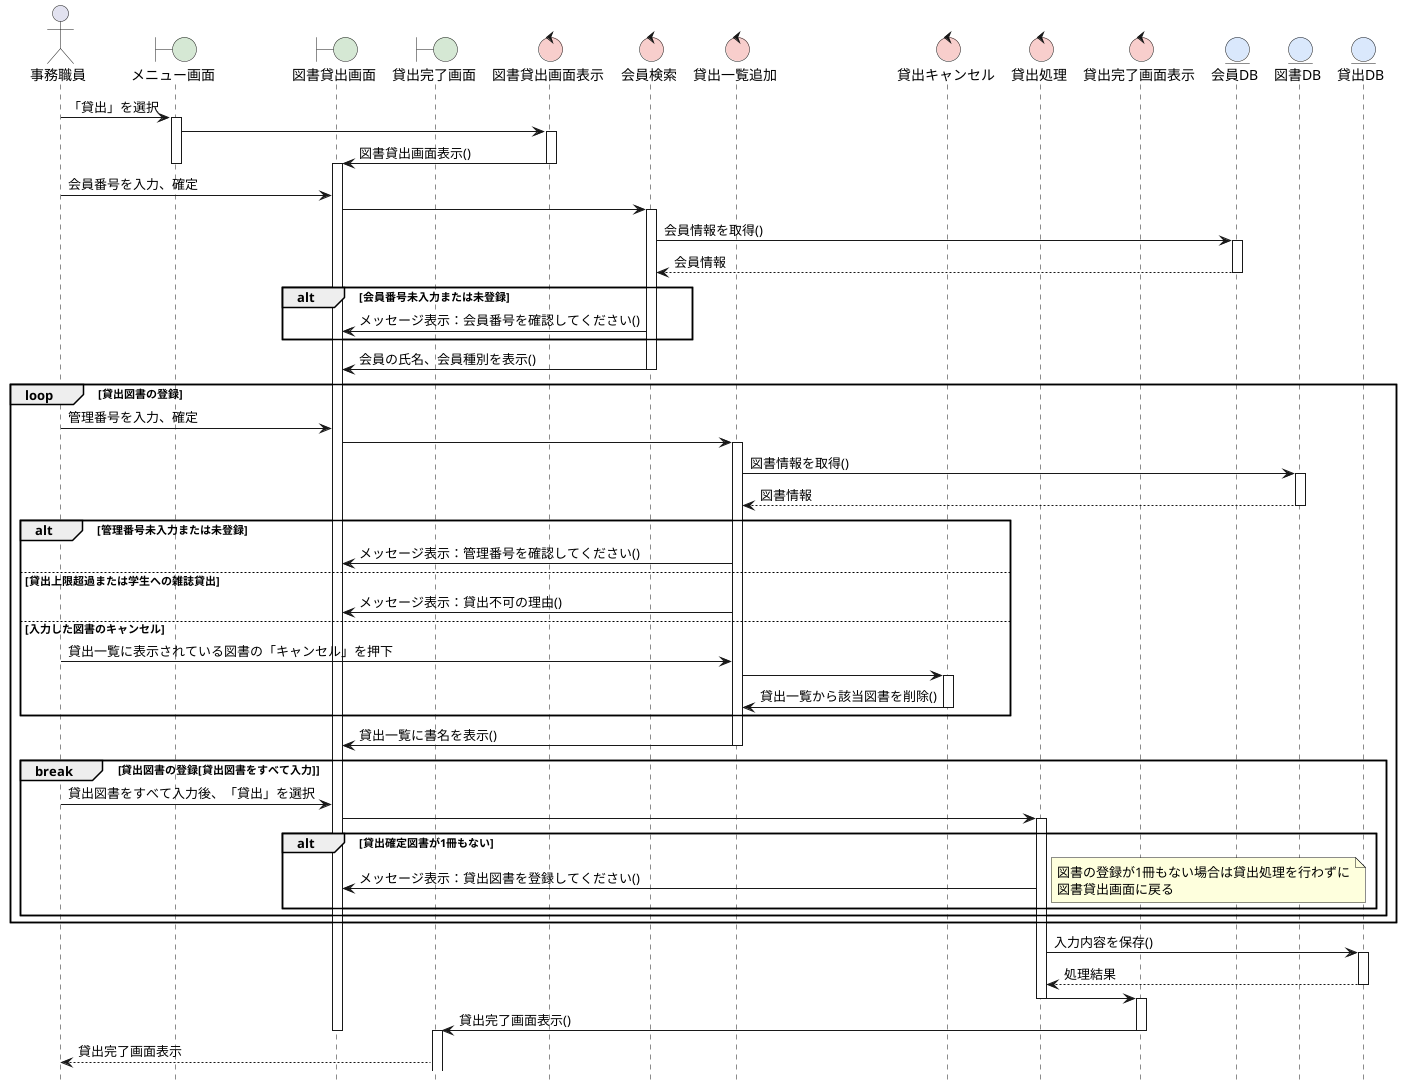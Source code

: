 @startuml rent

hide footbox
skinparam BoundaryBackgroundColor #D5E8D4
skinparam ControlBackgroundColor #F8CECC
skinparam EntityBackgroundColor #DAE8FC

actor 事務職員 as User

boundary メニュー画面 as menu
boundary 図書貸出画面 as rent
boundary 貸出完了画面 as rentComplete

control 図書貸出画面表示 as rentDisp
control 会員検索 as memberSearch
control 貸出一覧追加 as rentListDisp
control 貸出キャンセル as removeRent
control 貸出処理 as rentProcess
control 貸出完了画面表示 as rentCompleteDisp

entity 会員DB as memberDB
entity 図書DB as libraryItemDB
entity 貸出DB as rentalDB

User -> menu: 「貸出」を選択

activate menu
menu -> rentDisp

activate rentDisp
rentDisp -> rent: 図書貸出画面表示()
deactivate menu
deactivate rentDisp

activate rent
User -> rent: 会員番号を入力、確定
rent -> memberSearch

activate memberSearch
memberSearch -> memberDB: 会員情報を取得()

activate memberDB
memberDB --> memberSearch: 会員情報
deactivate memberDB

alt 会員番号未入力または未登録
    memberSearch -> rent: メッセージ表示：会員番号を確認してください()
end

memberSearch -> rent: 会員の氏名、会員種別を表示()
deactivate memberSearch

loop 貸出図書の登録
    User -> rent: 管理番号を入力、確定
    rent -> rentListDisp

    activate rentListDisp
    rentListDisp -> libraryItemDB: 図書情報を取得()

    activate libraryItemDB
    libraryItemDB --> rentListDisp: 図書情報
    deactivate libraryItemDB

    alt 管理番号未入力または未登録
        rentListDisp -> rent: メッセージ表示：管理番号を確認してください()
    else 貸出上限超過または学生への雑誌貸出
        rentListDisp -> rent: メッセージ表示：貸出不可の理由()
    else 入力した図書のキャンセル
        User -> rentListDisp: 貸出一覧に表示されている図書の「キャンセル」を押下
        rentListDisp -> removeRent

        activate removeRent
        removeRent -> rentListDisp: 貸出一覧から該当図書を削除()
        deactivate removeRent
    end

    rentListDisp -> rent: 貸出一覧に書名を表示()
    deactivate rentListDisp

    break 貸出図書の登録[貸出図書をすべて入力]
        User -> rent: 貸出図書をすべて入力後、「貸出」を選択

        rent -> rentProcess
        activate rentProcess

        alt 貸出確定図書が1冊もない
            rentProcess -> rent: メッセージ表示：貸出図書を登録してください()
            note right
                図書の登録が1冊もない場合は貸出処理を行わずに
                図書貸出画面に戻る
            end note
        end
    end
end


rentProcess -> rentalDB: 入力内容を保存()

activate rentalDB
rentalDB --> rentProcess: 処理結果
deactivate rentalDB

rentProcess -> rentCompleteDisp
deactivate rentProcess

activate rentCompleteDisp
rentCompleteDisp -> rentComplete: 貸出完了画面表示()
deactivate rentCompleteDisp

deactivate rent
activate rentComplete
rentComplete --> User: 貸出完了画面表示

@enduml